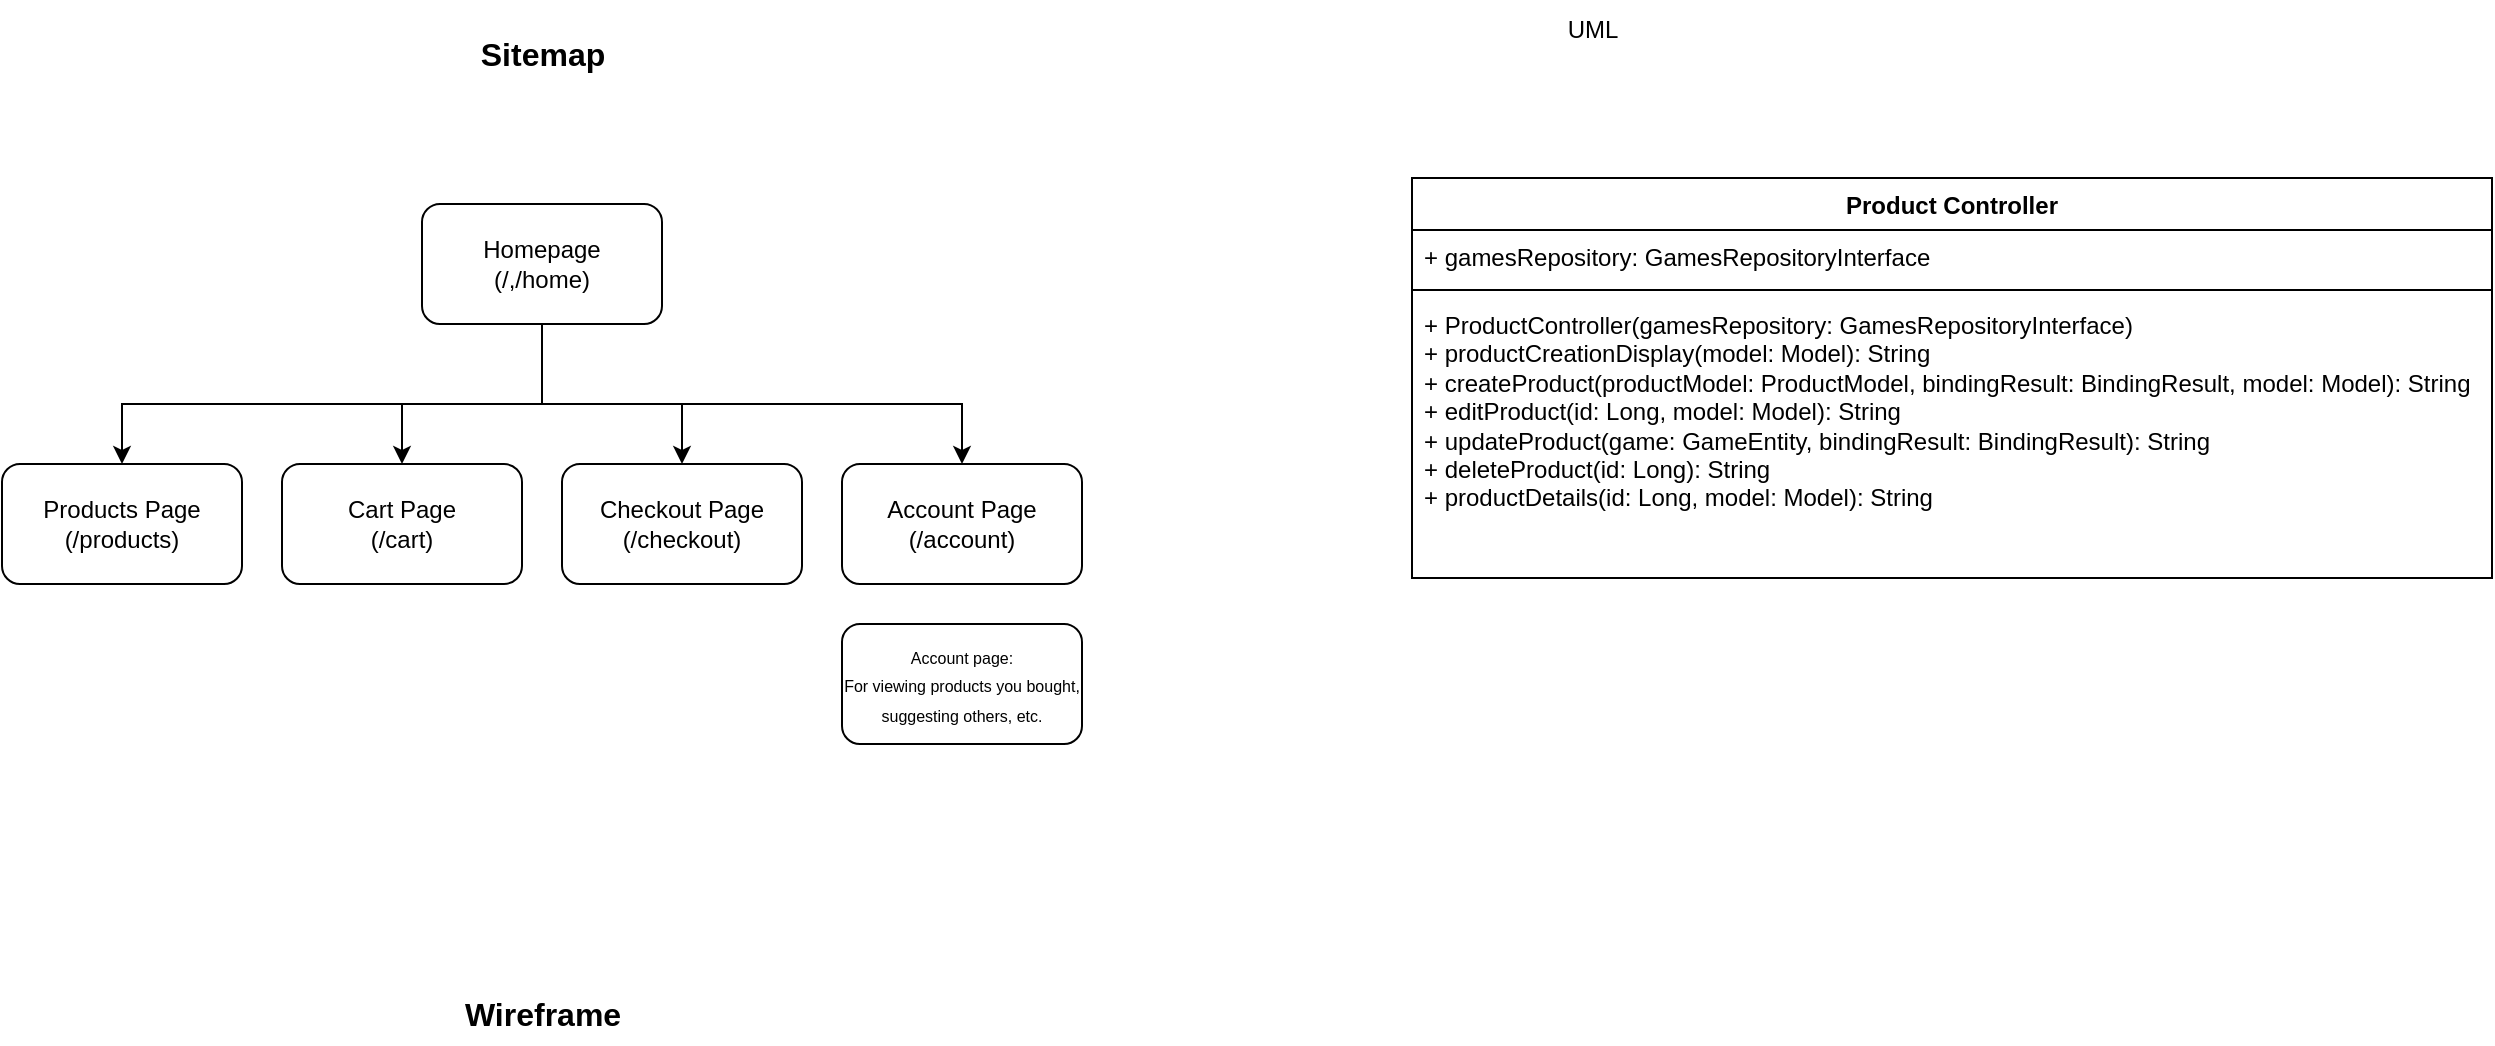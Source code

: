 <mxfile>
    <diagram name="Page-1" id="6swBhy3WXr2XPPhzgcUO">
        <mxGraphModel dx="845" dy="464" grid="1" gridSize="10" guides="1" tooltips="1" connect="1" arrows="1" fold="1" page="1" pageScale="1" pageWidth="850" pageHeight="1100" math="0" shadow="0" adaptiveColors="simple">
            <root>
                <mxCell id="0"/>
                <mxCell id="1" parent="0"/>
                <mxCell id="Cae21eePqxvKjK_i99Ik-13" value="" style="edgeStyle=orthogonalEdgeStyle;rounded=0;orthogonalLoop=1;jettySize=auto;html=1;" parent="1" source="Cae21eePqxvKjK_i99Ik-17" target="Cae21eePqxvKjK_i99Ik-18" edge="1">
                    <mxGeometry relative="1" as="geometry">
                        <Array as="points">
                            <mxPoint x="425" y="270"/>
                            <mxPoint x="215" y="270"/>
                        </Array>
                    </mxGeometry>
                </mxCell>
                <mxCell id="Cae21eePqxvKjK_i99Ik-14" value="" style="edgeStyle=orthogonalEdgeStyle;rounded=0;orthogonalLoop=1;jettySize=auto;html=1;" parent="1" source="Cae21eePqxvKjK_i99Ik-17" target="Cae21eePqxvKjK_i99Ik-19" edge="1">
                    <mxGeometry relative="1" as="geometry">
                        <Array as="points">
                            <mxPoint x="425" y="270"/>
                            <mxPoint x="355" y="270"/>
                        </Array>
                    </mxGeometry>
                </mxCell>
                <mxCell id="Cae21eePqxvKjK_i99Ik-15" value="" style="edgeStyle=orthogonalEdgeStyle;rounded=0;orthogonalLoop=1;jettySize=auto;html=1;" parent="1" source="Cae21eePqxvKjK_i99Ik-17" target="Cae21eePqxvKjK_i99Ik-20" edge="1">
                    <mxGeometry relative="1" as="geometry">
                        <Array as="points">
                            <mxPoint x="425" y="270"/>
                            <mxPoint x="495" y="270"/>
                        </Array>
                    </mxGeometry>
                </mxCell>
                <mxCell id="Cae21eePqxvKjK_i99Ik-16" value="" style="edgeStyle=orthogonalEdgeStyle;rounded=0;orthogonalLoop=1;jettySize=auto;html=1;" parent="1" source="Cae21eePqxvKjK_i99Ik-17" target="Cae21eePqxvKjK_i99Ik-21" edge="1">
                    <mxGeometry relative="1" as="geometry">
                        <Array as="points">
                            <mxPoint x="425" y="270"/>
                            <mxPoint x="635" y="270"/>
                        </Array>
                    </mxGeometry>
                </mxCell>
                <mxCell id="Cae21eePqxvKjK_i99Ik-17" value="Homepage&lt;br&gt;(/,/home)" style="rounded=1;whiteSpace=wrap;html=1;" parent="1" vertex="1">
                    <mxGeometry x="365" y="170" width="120" height="60" as="geometry"/>
                </mxCell>
                <mxCell id="Cae21eePqxvKjK_i99Ik-18" value="Products Page&lt;br&gt;(/products)" style="whiteSpace=wrap;html=1;rounded=1;" parent="1" vertex="1">
                    <mxGeometry x="155" y="300" width="120" height="60" as="geometry"/>
                </mxCell>
                <mxCell id="Cae21eePqxvKjK_i99Ik-19" value="Cart Page&lt;br&gt;(/cart)" style="whiteSpace=wrap;html=1;rounded=1;" parent="1" vertex="1">
                    <mxGeometry x="295" y="300" width="120" height="60" as="geometry"/>
                </mxCell>
                <mxCell id="Cae21eePqxvKjK_i99Ik-20" value="Checkout Page&lt;br&gt;(/checkout)" style="whiteSpace=wrap;html=1;rounded=1;" parent="1" vertex="1">
                    <mxGeometry x="435" y="300" width="120" height="60" as="geometry"/>
                </mxCell>
                <mxCell id="Cae21eePqxvKjK_i99Ik-21" value="Account Page&lt;br&gt;(/account)" style="whiteSpace=wrap;html=1;rounded=1;" parent="1" vertex="1">
                    <mxGeometry x="575" y="300" width="120" height="60" as="geometry"/>
                </mxCell>
                <mxCell id="Cae21eePqxvKjK_i99Ik-22" value="&lt;font style=&quot;font-size: 8px;&quot;&gt;Account page:&lt;br&gt;For viewing products you bought, suggesting others, etc.&lt;br&gt;&lt;/font&gt;" style="whiteSpace=wrap;html=1;rounded=1;" parent="1" vertex="1">
                    <mxGeometry x="575" y="380" width="120" height="60" as="geometry"/>
                </mxCell>
                <mxCell id="Cae21eePqxvKjK_i99Ik-23" value="&lt;b&gt;&lt;font style=&quot;font-size: 16px;&quot;&gt;Sitemap&lt;/font&gt;&lt;/b&gt;" style="text;html=1;align=center;verticalAlign=middle;resizable=0;points=[];autosize=1;strokeColor=none;fillColor=none;" parent="1" vertex="1">
                    <mxGeometry x="380" y="80" width="90" height="30" as="geometry"/>
                </mxCell>
                <mxCell id="Cae21eePqxvKjK_i99Ik-24" value="&lt;b&gt;&lt;font style=&quot;font-size: 16px;&quot;&gt;Wireframe&lt;/font&gt;&lt;/b&gt;" style="text;html=1;align=center;verticalAlign=middle;resizable=0;points=[];autosize=1;strokeColor=none;fillColor=none;" parent="1" vertex="1">
                    <mxGeometry x="375" y="560" width="100" height="30" as="geometry"/>
                </mxCell>
                <mxCell id="2" value="Product Controller" style="swimlane;fontStyle=1;align=center;verticalAlign=top;childLayout=stackLayout;horizontal=1;startSize=26;horizontalStack=0;resizeParent=1;resizeParentMax=0;resizeLast=0;collapsible=1;marginBottom=0;whiteSpace=wrap;html=1;" vertex="1" parent="1">
                    <mxGeometry x="860" y="157" width="540" height="200" as="geometry"/>
                </mxCell>
                <mxCell id="3" value="&lt;span style=&quot;scrollbar-color: light-dark(#e2e2e2, #4b4b4b)&lt;br/&gt;&#x9;&#x9;&#x9;&#x9;&#x9;light-dark(#fbfbfb, var(--dark-panel-color)); background-color: transparent;&quot;&gt;+ gamesRepository: GamesRepositoryInterface&lt;/span&gt;" style="text;strokeColor=none;fillColor=none;align=left;verticalAlign=top;spacingLeft=4;spacingRight=4;overflow=hidden;rotatable=0;points=[[0,0.5],[1,0.5]];portConstraint=eastwest;whiteSpace=wrap;html=1;" vertex="1" parent="2">
                    <mxGeometry y="26" width="540" height="26" as="geometry"/>
                </mxCell>
                <mxCell id="4" value="" style="line;strokeWidth=1;fillColor=none;align=left;verticalAlign=middle;spacingTop=-1;spacingLeft=3;spacingRight=3;rotatable=0;labelPosition=right;points=[];portConstraint=eastwest;strokeColor=inherit;" vertex="1" parent="2">
                    <mxGeometry y="52" width="540" height="8" as="geometry"/>
                </mxCell>
                <mxCell id="5" value="&lt;span style=&quot;background-color: transparent;&quot;&gt;+ ProductController(gamesRepository: GamesRepositoryInterface)&lt;/span&gt;&lt;br&gt;&lt;span style=&quot;background-color: transparent;&quot;&gt;+ productCreationDisplay(model: Model): String&lt;/span&gt;&lt;br&gt;&lt;span style=&quot;background-color: transparent;&quot;&gt;+ createProduct(productModel: ProductModel, bindingResult: BindingResult, model: Model): String&lt;/span&gt;&lt;br&gt;&lt;span style=&quot;background-color: transparent;&quot;&gt;+ editProduct(id: Long, model: Model): String&lt;/span&gt;&lt;br&gt;&lt;span style=&quot;background-color: transparent;&quot;&gt;+ updateProduct(game: GameEntity, bindingResult: BindingResult): String&lt;/span&gt;&lt;br&gt;&lt;span style=&quot;background-color: transparent;&quot;&gt;+ deleteProduct(id: Long): String&lt;/span&gt;&lt;br&gt;&lt;span style=&quot;background-color: transparent;&quot;&gt;+ productDetails(id: Long, model: Model): String&lt;/span&gt;" style="text;strokeColor=none;fillColor=none;align=left;verticalAlign=top;spacingLeft=4;spacingRight=4;overflow=hidden;rotatable=0;points=[[0,0.5],[1,0.5]];portConstraint=eastwest;whiteSpace=wrap;html=1;" vertex="1" parent="2">
                    <mxGeometry y="60" width="540" height="140" as="geometry"/>
                </mxCell>
                <mxCell id="6" value="UML" style="text;html=1;align=center;verticalAlign=middle;resizable=0;points=[];autosize=1;strokeColor=none;fillColor=none;" vertex="1" parent="1">
                    <mxGeometry x="925" y="68" width="50" height="30" as="geometry"/>
                </mxCell>
            </root>
        </mxGraphModel>
    </diagram>
</mxfile>